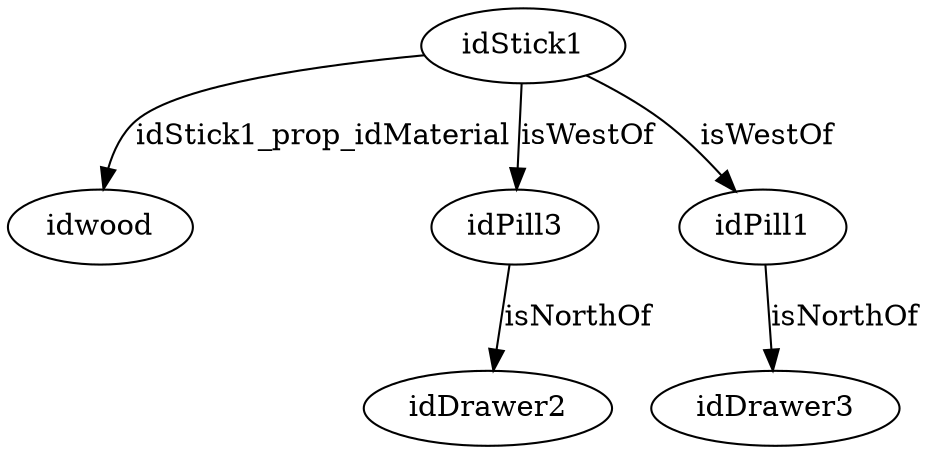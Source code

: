 strict digraph  {
idStick1 [node_type=entity_node, root=root];
idwood;
idPill3;
idPill1;
idDrawer2;
idDrawer3;
idStick1 -> idwood  [edge_type=property, label=idStick1_prop_idMaterial];
idStick1 -> idPill3  [edge_type=relationship, label=isWestOf];
idStick1 -> idPill1  [edge_type=relationship, label=isWestOf];
idPill3 -> idDrawer2  [edge_type=relationship, label=isNorthOf];
idPill1 -> idDrawer3  [edge_type=relationship, label=isNorthOf];
}
